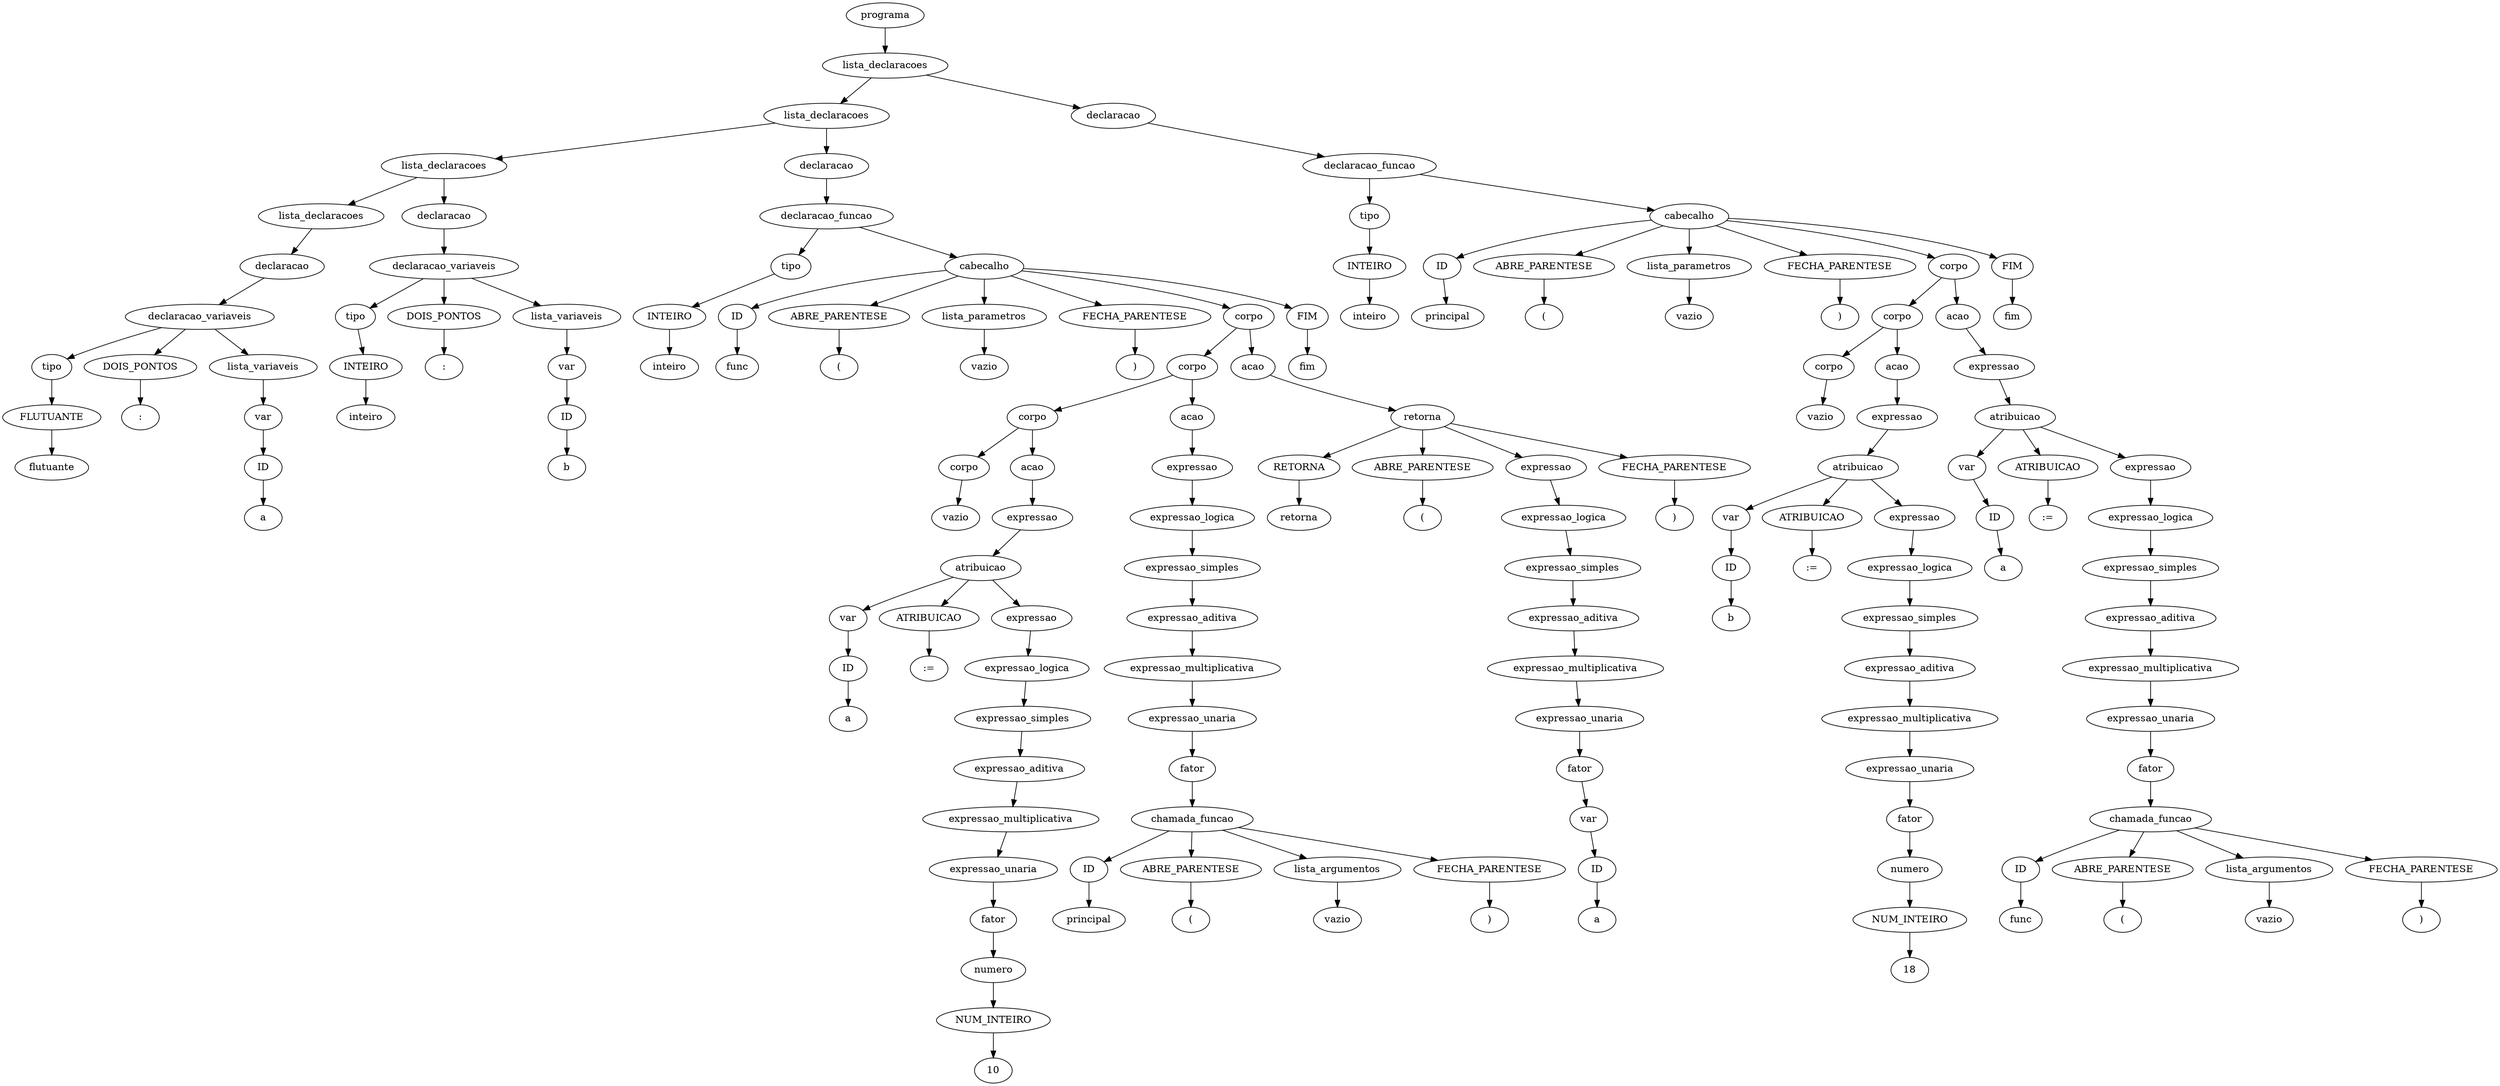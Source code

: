 digraph tree {
    "0x0" [label="programa"];
    "0x1" [label="lista_declaracoes"];
    "0x2" [label="lista_declaracoes"];
    "0x3" [label="lista_declaracoes"];
    "0x4" [label="lista_declaracoes"];
    "0x5" [label="declaracao"];
    "0x6" [label="declaracao_variaveis"];
    "0x7" [label="tipo"];
    "0x8" [label="FLUTUANTE"];
    "0x9" [label="flutuante"];
    "0xa" [label="DOIS_PONTOS"];
    "0xb" [label=":"];
    "0xc" [label="lista_variaveis"];
    "0xd" [label="var"];
    "0xe" [label="ID"];
    "0xf" [label="a"];
    "0x10" [label="declaracao"];
    "0x11" [label="declaracao_variaveis"];
    "0x12" [label="tipo"];
    "0x13" [label="INTEIRO"];
    "0x14" [label="inteiro"];
    "0x15" [label="DOIS_PONTOS"];
    "0x16" [label=":"];
    "0x17" [label="lista_variaveis"];
    "0x18" [label="var"];
    "0x19" [label="ID"];
    "0x1a" [label="b"];
    "0x1b" [label="declaracao"];
    "0x1c" [label="declaracao_funcao"];
    "0x1d" [label="tipo"];
    "0x1e" [label="INTEIRO"];
    "0x1f" [label="inteiro"];
    "0x20" [label="cabecalho"];
    "0x21" [label="ID"];
    "0x22" [label="func"];
    "0x23" [label="ABRE_PARENTESE"];
    "0x24" [label="("];
    "0x25" [label="lista_parametros"];
    "0x26" [label="vazio"];
    "0x27" [label="FECHA_PARENTESE"];
    "0x28" [label=")"];
    "0x29" [label="corpo"];
    "0x2a" [label="corpo"];
    "0x2b" [label="corpo"];
    "0x2c" [label="corpo"];
    "0x2d" [label="vazio"];
    "0x2e" [label="acao"];
    "0x2f" [label="expressao"];
    "0x30" [label="atribuicao"];
    "0x31" [label="var"];
    "0x32" [label="ID"];
    "0x33" [label="a"];
    "0x34" [label="ATRIBUICAO"];
    "0x35" [label=":="];
    "0x36" [label="expressao"];
    "0x37" [label="expressao_logica"];
    "0x38" [label="expressao_simples"];
    "0x39" [label="expressao_aditiva"];
    "0x3a" [label="expressao_multiplicativa"];
    "0x3b" [label="expressao_unaria"];
    "0x3c" [label="fator"];
    "0x3d" [label="numero"];
    "0x3e" [label="NUM_INTEIRO"];
    "0x3f" [label="10"];
    "0x40" [label="acao"];
    "0x41" [label="expressao"];
    "0x42" [label="expressao_logica"];
    "0x43" [label="expressao_simples"];
    "0x44" [label="expressao_aditiva"];
    "0x45" [label="expressao_multiplicativa"];
    "0x46" [label="expressao_unaria"];
    "0x47" [label="fator"];
    "0x48" [label="chamada_funcao"];
    "0x49" [label="ID"];
    "0x4a" [label="principal"];
    "0x4b" [label="ABRE_PARENTESE"];
    "0x4c" [label="("];
    "0x4d" [label="lista_argumentos"];
    "0x4e" [label="vazio"];
    "0x4f" [label="FECHA_PARENTESE"];
    "0x50" [label=")"];
    "0x51" [label="acao"];
    "0x52" [label="retorna"];
    "0x53" [label="RETORNA"];
    "0x54" [label="retorna"];
    "0x55" [label="ABRE_PARENTESE"];
    "0x56" [label="("];
    "0x57" [label="expressao"];
    "0x58" [label="expressao_logica"];
    "0x59" [label="expressao_simples"];
    "0x5a" [label="expressao_aditiva"];
    "0x5b" [label="expressao_multiplicativa"];
    "0x5c" [label="expressao_unaria"];
    "0x5d" [label="fator"];
    "0x5e" [label="var"];
    "0x5f" [label="ID"];
    "0x60" [label="a"];
    "0x61" [label="FECHA_PARENTESE"];
    "0x62" [label=")"];
    "0x63" [label="FIM"];
    "0x64" [label="fim"];
    "0x65" [label="declaracao"];
    "0x66" [label="declaracao_funcao"];
    "0x67" [label="tipo"];
    "0x68" [label="INTEIRO"];
    "0x69" [label="inteiro"];
    "0x6a" [label="cabecalho"];
    "0x6b" [label="ID"];
    "0x6c" [label="principal"];
    "0x6d" [label="ABRE_PARENTESE"];
    "0x6e" [label="("];
    "0x6f" [label="lista_parametros"];
    "0x70" [label="vazio"];
    "0x71" [label="FECHA_PARENTESE"];
    "0x72" [label=")"];
    "0x73" [label="corpo"];
    "0x74" [label="corpo"];
    "0x75" [label="corpo"];
    "0x76" [label="vazio"];
    "0x77" [label="acao"];
    "0x78" [label="expressao"];
    "0x79" [label="atribuicao"];
    "0x7a" [label="var"];
    "0x7b" [label="ID"];
    "0x7c" [label="b"];
    "0x7d" [label="ATRIBUICAO"];
    "0x7e" [label=":="];
    "0x7f" [label="expressao"];
    "0x80" [label="expressao_logica"];
    "0x81" [label="expressao_simples"];
    "0x82" [label="expressao_aditiva"];
    "0x83" [label="expressao_multiplicativa"];
    "0x84" [label="expressao_unaria"];
    "0x85" [label="fator"];
    "0x86" [label="numero"];
    "0x87" [label="NUM_INTEIRO"];
    "0x88" [label="18"];
    "0x89" [label="acao"];
    "0x8a" [label="expressao"];
    "0x8b" [label="atribuicao"];
    "0x8c" [label="var"];
    "0x8d" [label="ID"];
    "0x8e" [label="a"];
    "0x8f" [label="ATRIBUICAO"];
    "0x90" [label=":="];
    "0x91" [label="expressao"];
    "0x92" [label="expressao_logica"];
    "0x93" [label="expressao_simples"];
    "0x94" [label="expressao_aditiva"];
    "0x95" [label="expressao_multiplicativa"];
    "0x96" [label="expressao_unaria"];
    "0x97" [label="fator"];
    "0x98" [label="chamada_funcao"];
    "0x99" [label="ID"];
    "0x9a" [label="func"];
    "0x9b" [label="ABRE_PARENTESE"];
    "0x9c" [label="("];
    "0x9d" [label="lista_argumentos"];
    "0x9e" [label="vazio"];
    "0x9f" [label="FECHA_PARENTESE"];
    "0xa0" [label=")"];
    "0xa1" [label="FIM"];
    "0xa2" [label="fim"];
    "0x0" -> "0x1";
    "0x1" -> "0x2";
    "0x1" -> "0x65";
    "0x2" -> "0x3";
    "0x2" -> "0x1b";
    "0x3" -> "0x4";
    "0x3" -> "0x10";
    "0x4" -> "0x5";
    "0x5" -> "0x6";
    "0x6" -> "0x7";
    "0x6" -> "0xa";
    "0x6" -> "0xc";
    "0x7" -> "0x8";
    "0x8" -> "0x9";
    "0xa" -> "0xb";
    "0xc" -> "0xd";
    "0xd" -> "0xe";
    "0xe" -> "0xf";
    "0x10" -> "0x11";
    "0x11" -> "0x12";
    "0x11" -> "0x15";
    "0x11" -> "0x17";
    "0x12" -> "0x13";
    "0x13" -> "0x14";
    "0x15" -> "0x16";
    "0x17" -> "0x18";
    "0x18" -> "0x19";
    "0x19" -> "0x1a";
    "0x1b" -> "0x1c";
    "0x1c" -> "0x1d";
    "0x1c" -> "0x20";
    "0x1d" -> "0x1e";
    "0x1e" -> "0x1f";
    "0x20" -> "0x21";
    "0x20" -> "0x23";
    "0x20" -> "0x25";
    "0x20" -> "0x27";
    "0x20" -> "0x29";
    "0x20" -> "0x63";
    "0x21" -> "0x22";
    "0x23" -> "0x24";
    "0x25" -> "0x26";
    "0x27" -> "0x28";
    "0x29" -> "0x2a";
    "0x29" -> "0x51";
    "0x2a" -> "0x2b";
    "0x2a" -> "0x40";
    "0x2b" -> "0x2c";
    "0x2b" -> "0x2e";
    "0x2c" -> "0x2d";
    "0x2e" -> "0x2f";
    "0x2f" -> "0x30";
    "0x30" -> "0x31";
    "0x30" -> "0x34";
    "0x30" -> "0x36";
    "0x31" -> "0x32";
    "0x32" -> "0x33";
    "0x34" -> "0x35";
    "0x36" -> "0x37";
    "0x37" -> "0x38";
    "0x38" -> "0x39";
    "0x39" -> "0x3a";
    "0x3a" -> "0x3b";
    "0x3b" -> "0x3c";
    "0x3c" -> "0x3d";
    "0x3d" -> "0x3e";
    "0x3e" -> "0x3f";
    "0x40" -> "0x41";
    "0x41" -> "0x42";
    "0x42" -> "0x43";
    "0x43" -> "0x44";
    "0x44" -> "0x45";
    "0x45" -> "0x46";
    "0x46" -> "0x47";
    "0x47" -> "0x48";
    "0x48" -> "0x49";
    "0x48" -> "0x4b";
    "0x48" -> "0x4d";
    "0x48" -> "0x4f";
    "0x49" -> "0x4a";
    "0x4b" -> "0x4c";
    "0x4d" -> "0x4e";
    "0x4f" -> "0x50";
    "0x51" -> "0x52";
    "0x52" -> "0x53";
    "0x52" -> "0x55";
    "0x52" -> "0x57";
    "0x52" -> "0x61";
    "0x53" -> "0x54";
    "0x55" -> "0x56";
    "0x57" -> "0x58";
    "0x58" -> "0x59";
    "0x59" -> "0x5a";
    "0x5a" -> "0x5b";
    "0x5b" -> "0x5c";
    "0x5c" -> "0x5d";
    "0x5d" -> "0x5e";
    "0x5e" -> "0x5f";
    "0x5f" -> "0x60";
    "0x61" -> "0x62";
    "0x63" -> "0x64";
    "0x65" -> "0x66";
    "0x66" -> "0x67";
    "0x66" -> "0x6a";
    "0x67" -> "0x68";
    "0x68" -> "0x69";
    "0x6a" -> "0x6b";
    "0x6a" -> "0x6d";
    "0x6a" -> "0x6f";
    "0x6a" -> "0x71";
    "0x6a" -> "0x73";
    "0x6a" -> "0xa1";
    "0x6b" -> "0x6c";
    "0x6d" -> "0x6e";
    "0x6f" -> "0x70";
    "0x71" -> "0x72";
    "0x73" -> "0x74";
    "0x73" -> "0x89";
    "0x74" -> "0x75";
    "0x74" -> "0x77";
    "0x75" -> "0x76";
    "0x77" -> "0x78";
    "0x78" -> "0x79";
    "0x79" -> "0x7a";
    "0x79" -> "0x7d";
    "0x79" -> "0x7f";
    "0x7a" -> "0x7b";
    "0x7b" -> "0x7c";
    "0x7d" -> "0x7e";
    "0x7f" -> "0x80";
    "0x80" -> "0x81";
    "0x81" -> "0x82";
    "0x82" -> "0x83";
    "0x83" -> "0x84";
    "0x84" -> "0x85";
    "0x85" -> "0x86";
    "0x86" -> "0x87";
    "0x87" -> "0x88";
    "0x89" -> "0x8a";
    "0x8a" -> "0x8b";
    "0x8b" -> "0x8c";
    "0x8b" -> "0x8f";
    "0x8b" -> "0x91";
    "0x8c" -> "0x8d";
    "0x8d" -> "0x8e";
    "0x8f" -> "0x90";
    "0x91" -> "0x92";
    "0x92" -> "0x93";
    "0x93" -> "0x94";
    "0x94" -> "0x95";
    "0x95" -> "0x96";
    "0x96" -> "0x97";
    "0x97" -> "0x98";
    "0x98" -> "0x99";
    "0x98" -> "0x9b";
    "0x98" -> "0x9d";
    "0x98" -> "0x9f";
    "0x99" -> "0x9a";
    "0x9b" -> "0x9c";
    "0x9d" -> "0x9e";
    "0x9f" -> "0xa0";
    "0xa1" -> "0xa2";
}
